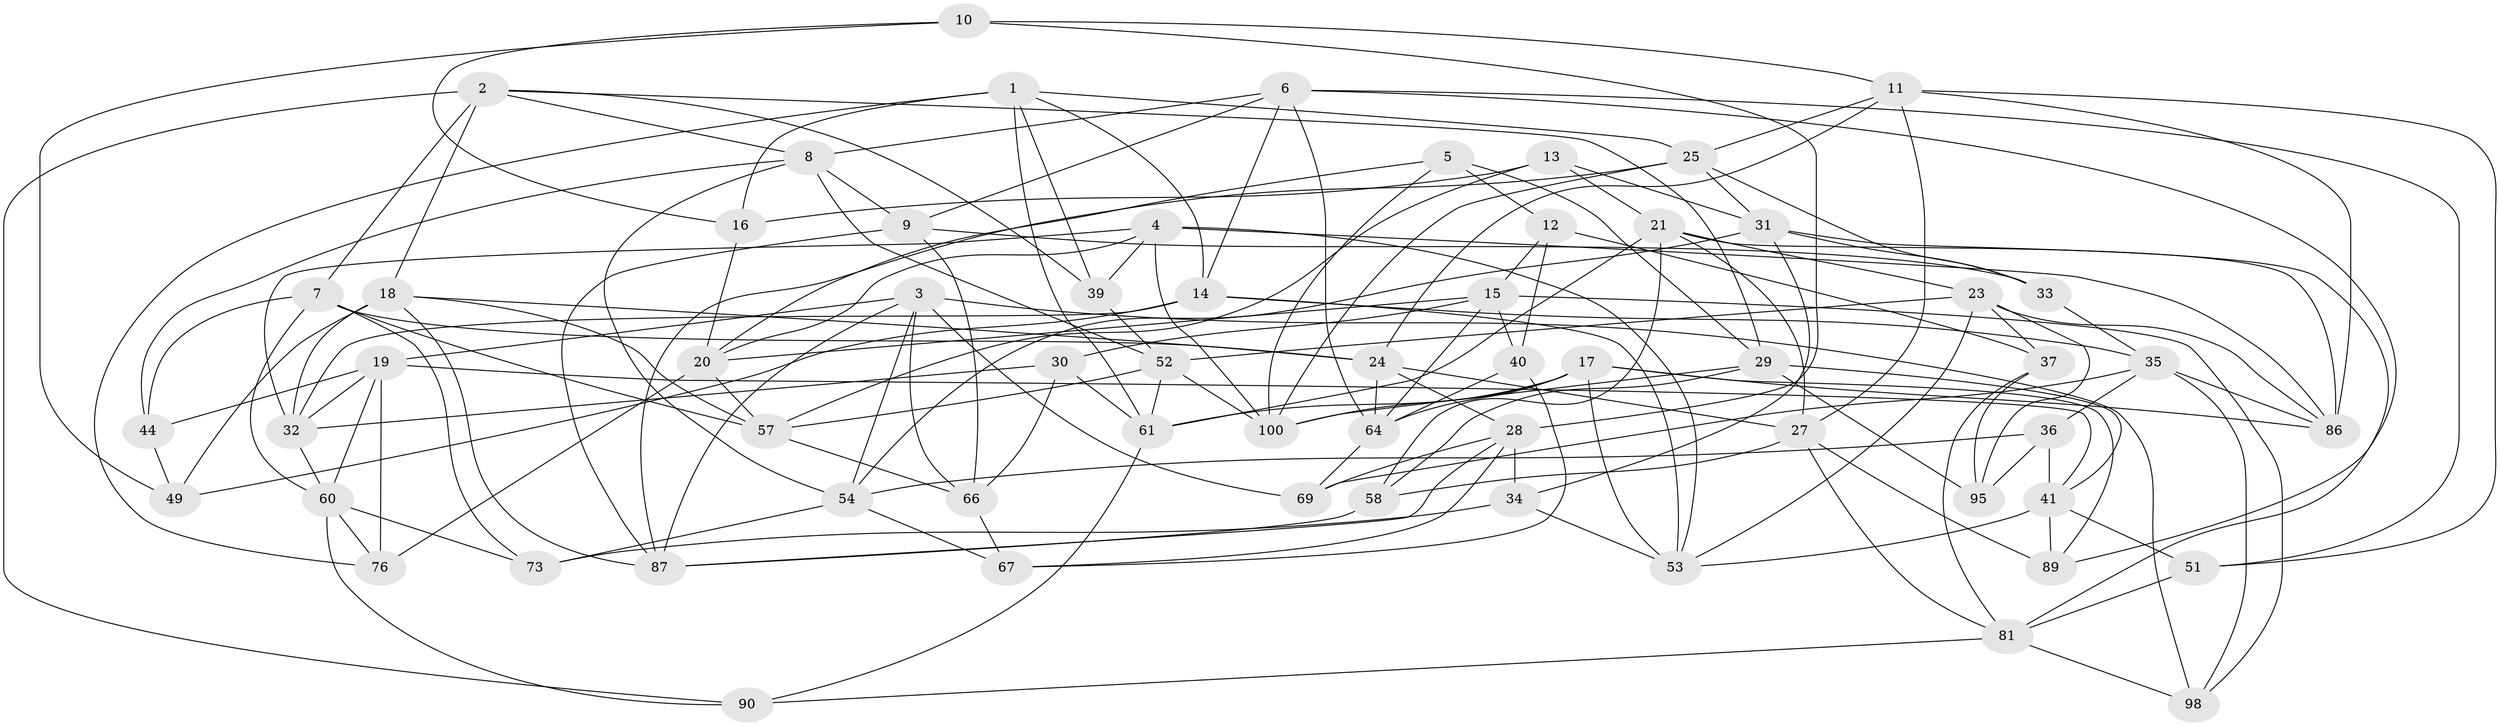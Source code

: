 // original degree distribution, {4: 1.0}
// Generated by graph-tools (version 1.1) at 2025/42/03/06/25 10:42:25]
// undirected, 62 vertices, 161 edges
graph export_dot {
graph [start="1"]
  node [color=gray90,style=filled];
  1 [super="+99"];
  2 [super="+97"];
  3 [super="+26"];
  4 [super="+78"];
  5;
  6 [super="+80"];
  7 [super="+45"];
  8 [super="+96"];
  9 [super="+38"];
  10;
  11 [super="+82"];
  12 [super="+46"];
  13;
  14 [super="+77"];
  15 [super="+74"];
  16;
  17 [super="+92"];
  18 [super="+50"];
  19 [super="+22"];
  20 [super="+84"];
  21 [super="+47"];
  23 [super="+79"];
  24 [super="+94"];
  25 [super="+70"];
  27 [super="+63"];
  28 [super="+101"];
  29 [super="+42"];
  30;
  31 [super="+71"];
  32 [super="+68"];
  33;
  34;
  35 [super="+43"];
  36;
  37 [super="+59"];
  39;
  40;
  41 [super="+48"];
  44;
  49;
  51;
  52 [super="+65"];
  53 [super="+55"];
  54 [super="+56"];
  57 [super="+72"];
  58;
  60 [super="+75"];
  61 [super="+62"];
  64 [super="+91"];
  66 [super="+83"];
  67;
  69;
  73;
  76;
  81 [super="+85"];
  86 [super="+93"];
  87 [super="+88"];
  89;
  90;
  95;
  98;
  100 [super="+102"];
  1 -- 14;
  1 -- 76;
  1 -- 61;
  1 -- 16;
  1 -- 25;
  1 -- 39;
  2 -- 39;
  2 -- 90;
  2 -- 7;
  2 -- 8;
  2 -- 18;
  2 -- 29;
  3 -- 69;
  3 -- 66;
  3 -- 19;
  3 -- 98;
  3 -- 54;
  3 -- 87;
  4 -- 86;
  4 -- 100;
  4 -- 53;
  4 -- 39;
  4 -- 20;
  4 -- 32;
  5 -- 100;
  5 -- 29;
  5 -- 20;
  5 -- 12;
  6 -- 8;
  6 -- 51;
  6 -- 64;
  6 -- 89;
  6 -- 9;
  6 -- 14;
  7 -- 73;
  7 -- 60;
  7 -- 44;
  7 -- 24;
  7 -- 57;
  8 -- 52;
  8 -- 9;
  8 -- 44;
  8 -- 54;
  9 -- 87;
  9 -- 66 [weight=2];
  9 -- 33;
  10 -- 49;
  10 -- 16;
  10 -- 28;
  10 -- 11;
  11 -- 24;
  11 -- 27;
  11 -- 25;
  11 -- 51;
  11 -- 86;
  12 -- 37 [weight=3];
  12 -- 40;
  12 -- 15;
  13 -- 16;
  13 -- 57;
  13 -- 21;
  13 -- 31;
  14 -- 35;
  14 -- 49;
  14 -- 53;
  14 -- 32;
  15 -- 40;
  15 -- 30;
  15 -- 20;
  15 -- 64;
  15 -- 98;
  16 -- 20;
  17 -- 53;
  17 -- 100;
  17 -- 89;
  17 -- 61;
  17 -- 86;
  17 -- 64;
  18 -- 32;
  18 -- 24;
  18 -- 49;
  18 -- 87;
  18 -- 57;
  19 -- 76;
  19 -- 44;
  19 -- 41;
  19 -- 60;
  19 -- 32;
  20 -- 76;
  20 -- 57;
  21 -- 61;
  21 -- 23;
  21 -- 58;
  21 -- 27;
  21 -- 86;
  23 -- 95;
  23 -- 37;
  23 -- 53;
  23 -- 86;
  23 -- 52;
  24 -- 27;
  24 -- 28;
  24 -- 64;
  25 -- 33;
  25 -- 100;
  25 -- 31;
  25 -- 87;
  27 -- 89;
  27 -- 81;
  27 -- 58;
  28 -- 34;
  28 -- 67;
  28 -- 87;
  28 -- 69;
  29 -- 58;
  29 -- 100;
  29 -- 41;
  29 -- 95;
  30 -- 61;
  30 -- 66;
  30 -- 32;
  31 -- 81;
  31 -- 33;
  31 -- 34;
  31 -- 54;
  32 -- 60;
  33 -- 35;
  34 -- 73;
  34 -- 53;
  35 -- 69;
  35 -- 36;
  35 -- 86;
  35 -- 98;
  36 -- 54;
  36 -- 95;
  36 -- 41;
  37 -- 81;
  37 -- 95;
  39 -- 52;
  40 -- 67;
  40 -- 64;
  41 -- 53;
  41 -- 89;
  41 -- 51;
  44 -- 49;
  51 -- 81;
  52 -- 57;
  52 -- 61;
  52 -- 100;
  54 -- 67;
  54 -- 73;
  57 -- 66;
  58 -- 87;
  60 -- 73;
  60 -- 90;
  60 -- 76;
  61 -- 90;
  64 -- 69;
  66 -- 67;
  81 -- 90;
  81 -- 98;
}
